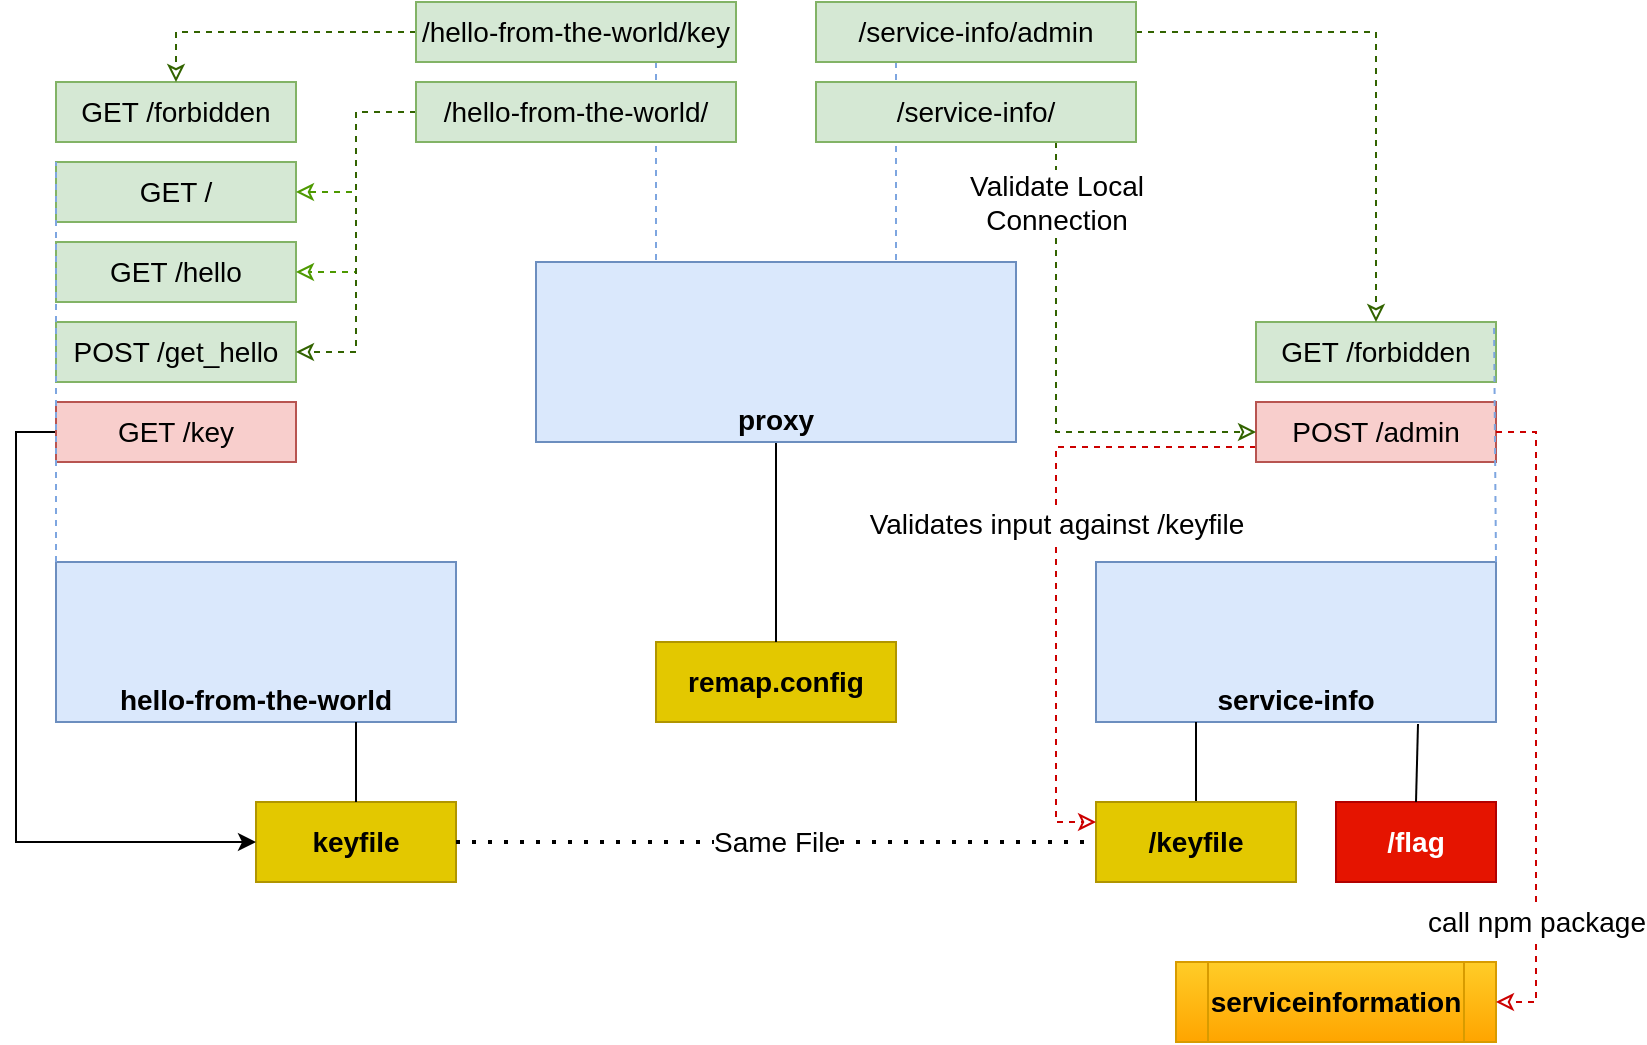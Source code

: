 <mxfile version="16.6.4" type="device"><diagram id="IQHMe1skAxFkZUN5owls" name="Page-1"><mxGraphModel dx="1036" dy="493" grid="1" gridSize="10" guides="1" tooltips="1" connect="1" arrows="1" fold="1" page="1" pageScale="1" pageWidth="850" pageHeight="1100" math="0" shadow="0"><root><mxCell id="0"/><mxCell id="1" parent="0"/><mxCell id="89Q4P0CaciUAzCpapgfD-12" value="" style="group" vertex="1" connectable="0" parent="1"><mxGeometry x="40" y="360" width="200" height="80" as="geometry"/></mxCell><mxCell id="89Q4P0CaciUAzCpapgfD-8" value="hello-from-the-world" style="rounded=0;whiteSpace=wrap;html=1;fontStyle=1;fontSize=14;verticalAlign=bottom;fillColor=#dae8fc;strokeColor=#6c8ebf;" vertex="1" parent="89Q4P0CaciUAzCpapgfD-12"><mxGeometry width="200" height="80" as="geometry"/></mxCell><mxCell id="89Q4P0CaciUAzCpapgfD-11" value="" style="shape=image;verticalLabelPosition=bottom;labelBackgroundColor=default;verticalAlign=top;aspect=fixed;imageAspect=0;image=https://upload.wikimedia.org/wikipedia/commons/1/1b/Nim-logo.png;" vertex="1" parent="89Q4P0CaciUAzCpapgfD-12"><mxGeometry x="63" y="4" width="71.27" height="54" as="geometry"/></mxCell><mxCell id="89Q4P0CaciUAzCpapgfD-43" value="remap.config" style="rounded=0;whiteSpace=wrap;html=1;fontSize=14;fillColor=#e3c800;strokeColor=#B09500;fontColor=#000000;fontStyle=1" vertex="1" parent="1"><mxGeometry x="340" y="400" width="120" height="40" as="geometry"/></mxCell><mxCell id="89Q4P0CaciUAzCpapgfD-47" value="" style="endArrow=none;html=1;rounded=0;fontSize=14;exitX=0.5;exitY=0;exitDx=0;exitDy=0;entryX=0.5;entryY=1;entryDx=0;entryDy=0;" edge="1" parent="1" source="89Q4P0CaciUAzCpapgfD-43" target="89Q4P0CaciUAzCpapgfD-4"><mxGeometry width="50" height="50" relative="1" as="geometry"><mxPoint x="380" y="320" as="sourcePoint"/><mxPoint x="430" y="270" as="targetPoint"/></mxGeometry></mxCell><mxCell id="89Q4P0CaciUAzCpapgfD-48" value="" style="group" vertex="1" connectable="0" parent="1"><mxGeometry x="560" y="360" width="200" height="80" as="geometry"/></mxCell><mxCell id="89Q4P0CaciUAzCpapgfD-18" value="service-info" style="rounded=0;whiteSpace=wrap;html=1;fontStyle=1;fontSize=14;verticalAlign=bottom;fillColor=#dae8fc;strokeColor=#6c8ebf;" vertex="1" parent="89Q4P0CaciUAzCpapgfD-48"><mxGeometry width="200" height="80" as="geometry"/></mxCell><mxCell id="89Q4P0CaciUAzCpapgfD-23" value="" style="shape=image;verticalLabelPosition=bottom;labelBackgroundColor=default;verticalAlign=top;aspect=fixed;imageAspect=0;image=https://upload.wikimedia.org/wikipedia/commons/thumb/d/d9/Node.js_logo.svg/1200px-Node.js_logo.svg.png;" vertex="1" parent="89Q4P0CaciUAzCpapgfD-48"><mxGeometry x="62.39" y="17" width="75.22" height="46" as="geometry"/></mxCell><mxCell id="89Q4P0CaciUAzCpapgfD-49" value="keyfile" style="rounded=0;whiteSpace=wrap;html=1;fontSize=14;fillColor=#e3c800;strokeColor=#B09500;fontColor=#000000;fontStyle=1" vertex="1" parent="1"><mxGeometry x="140" y="480" width="100" height="40" as="geometry"/></mxCell><mxCell id="89Q4P0CaciUAzCpapgfD-51" value="" style="endArrow=none;html=1;rounded=0;fontSize=14;exitX=0.5;exitY=0;exitDx=0;exitDy=0;entryX=0.75;entryY=1;entryDx=0;entryDy=0;" edge="1" parent="1" source="89Q4P0CaciUAzCpapgfD-49" target="89Q4P0CaciUAzCpapgfD-8"><mxGeometry width="50" height="50" relative="1" as="geometry"><mxPoint x="410" y="370" as="sourcePoint"/><mxPoint x="410" y="340" as="targetPoint"/></mxGeometry></mxCell><mxCell id="89Q4P0CaciUAzCpapgfD-52" value="" style="endArrow=none;html=1;rounded=0;fontSize=14;exitX=0.5;exitY=0;exitDx=0;exitDy=0;entryX=0.25;entryY=1;entryDx=0;entryDy=0;" edge="1" parent="1" source="89Q4P0CaciUAzCpapgfD-56" target="89Q4P0CaciUAzCpapgfD-18"><mxGeometry width="50" height="50" relative="1" as="geometry"><mxPoint x="660" y="480" as="sourcePoint"/><mxPoint x="150" y="450" as="targetPoint"/></mxGeometry></mxCell><mxCell id="89Q4P0CaciUAzCpapgfD-55" value="Same File" style="endArrow=none;dashed=1;html=1;dashPattern=1 3;strokeWidth=2;rounded=0;fontSize=14;entryX=0;entryY=0.5;entryDx=0;entryDy=0;exitX=1;exitY=0.5;exitDx=0;exitDy=0;" edge="1" parent="1" source="89Q4P0CaciUAzCpapgfD-49" target="89Q4P0CaciUAzCpapgfD-56"><mxGeometry width="50" height="50" relative="1" as="geometry"><mxPoint x="460" y="500" as="sourcePoint"/><mxPoint x="600" y="500" as="targetPoint"/></mxGeometry></mxCell><mxCell id="89Q4P0CaciUAzCpapgfD-56" value="/keyfile" style="rounded=0;whiteSpace=wrap;html=1;fontSize=14;fillColor=#e3c800;strokeColor=#B09500;fontColor=#000000;fontStyle=1" vertex="1" parent="1"><mxGeometry x="560" y="480" width="100" height="40" as="geometry"/></mxCell><mxCell id="89Q4P0CaciUAzCpapgfD-57" value="/flag" style="rounded=0;whiteSpace=wrap;html=1;fontSize=14;fillColor=#e51400;strokeColor=#B20000;fontStyle=1;fontColor=#ffffff;" vertex="1" parent="1"><mxGeometry x="680" y="480" width="80" height="40" as="geometry"/></mxCell><mxCell id="89Q4P0CaciUAzCpapgfD-58" value="" style="endArrow=none;html=1;rounded=0;fontSize=14;exitX=0.5;exitY=0;exitDx=0;exitDy=0;entryX=0.805;entryY=1.013;entryDx=0;entryDy=0;entryPerimeter=0;" edge="1" parent="1" source="89Q4P0CaciUAzCpapgfD-57" target="89Q4P0CaciUAzCpapgfD-18"><mxGeometry width="50" height="50" relative="1" as="geometry"><mxPoint x="620" y="490" as="sourcePoint"/><mxPoint x="760" y="460" as="targetPoint"/></mxGeometry></mxCell><mxCell id="89Q4P0CaciUAzCpapgfD-59" value="GET /" style="rounded=0;whiteSpace=wrap;html=1;fontSize=14;fillColor=#d5e8d4;strokeColor=#82b366;" vertex="1" parent="1"><mxGeometry x="40" y="160" width="120" height="30" as="geometry"/></mxCell><mxCell id="89Q4P0CaciUAzCpapgfD-61" value="GET /hello" style="rounded=0;whiteSpace=wrap;html=1;fontSize=14;fillColor=#d5e8d4;strokeColor=#82b366;" vertex="1" parent="1"><mxGeometry x="40" y="200" width="120" height="30" as="geometry"/></mxCell><mxCell id="89Q4P0CaciUAzCpapgfD-62" value="GET /forbidden" style="rounded=0;whiteSpace=wrap;html=1;fontSize=14;fillColor=#d5e8d4;strokeColor=#82b366;" vertex="1" parent="1"><mxGeometry x="40" y="120" width="120" height="30" as="geometry"/></mxCell><mxCell id="89Q4P0CaciUAzCpapgfD-70" style="edgeStyle=orthogonalEdgeStyle;rounded=0;orthogonalLoop=1;jettySize=auto;html=1;entryX=0;entryY=0.5;entryDx=0;entryDy=0;fontSize=14;exitX=0;exitY=0.5;exitDx=0;exitDy=0;" edge="1" parent="1" source="89Q4P0CaciUAzCpapgfD-63" target="89Q4P0CaciUAzCpapgfD-49"><mxGeometry relative="1" as="geometry"/></mxCell><mxCell id="89Q4P0CaciUAzCpapgfD-63" value="GET /key" style="rounded=0;whiteSpace=wrap;html=1;fontSize=14;fillColor=#f8cecc;strokeColor=#b85450;" vertex="1" parent="1"><mxGeometry x="40" y="280" width="120" height="30" as="geometry"/></mxCell><mxCell id="89Q4P0CaciUAzCpapgfD-65" value="POST /get_hello" style="rounded=0;whiteSpace=wrap;html=1;fontSize=14;fillColor=#d5e8d4;strokeColor=#82b366;" vertex="1" parent="1"><mxGeometry x="40" y="240" width="120" height="30" as="geometry"/></mxCell><mxCell id="89Q4P0CaciUAzCpapgfD-75" value="Validates input against /keyfile" style="edgeStyle=orthogonalEdgeStyle;rounded=0;orthogonalLoop=1;jettySize=auto;html=1;entryX=0;entryY=0.25;entryDx=0;entryDy=0;dashed=1;fontSize=14;startArrow=none;startFill=0;endArrow=classic;endFill=0;strokeColor=#CC0000;exitX=0;exitY=0.75;exitDx=0;exitDy=0;" edge="1" parent="1" source="89Q4P0CaciUAzCpapgfD-66" target="89Q4P0CaciUAzCpapgfD-56"><mxGeometry x="-0.106" relative="1" as="geometry"><mxPoint y="1" as="offset"/></mxGeometry></mxCell><mxCell id="89Q4P0CaciUAzCpapgfD-66" value="POST /admin" style="rounded=0;whiteSpace=wrap;html=1;fontSize=14;fillColor=#f8cecc;strokeColor=#b85450;" vertex="1" parent="1"><mxGeometry x="640" y="280" width="120" height="30" as="geometry"/></mxCell><mxCell id="89Q4P0CaciUAzCpapgfD-67" value="GET /forbidden" style="rounded=0;whiteSpace=wrap;html=1;fontSize=14;fillColor=#d5e8d4;strokeColor=#82b366;" vertex="1" parent="1"><mxGeometry x="640" y="240" width="120" height="30" as="geometry"/></mxCell><mxCell id="89Q4P0CaciUAzCpapgfD-72" value="" style="endArrow=none;html=1;rounded=0;fontSize=14;exitX=0;exitY=0;exitDx=0;exitDy=0;entryX=0;entryY=0;entryDx=0;entryDy=0;dashed=1;strokeColor=#7EA6E0;startArrow=none;startFill=0;" edge="1" parent="1" source="89Q4P0CaciUAzCpapgfD-8" target="89Q4P0CaciUAzCpapgfD-59"><mxGeometry width="50" height="50" relative="1" as="geometry"><mxPoint x="430" y="300" as="sourcePoint"/><mxPoint x="480" y="250" as="targetPoint"/></mxGeometry></mxCell><mxCell id="89Q4P0CaciUAzCpapgfD-74" value="" style="endArrow=none;html=1;rounded=0;fontSize=14;exitX=1;exitY=0;exitDx=0;exitDy=0;dashed=1;strokeColor=#7EA6E0;startArrow=none;startFill=0;" edge="1" parent="1" source="89Q4P0CaciUAzCpapgfD-18"><mxGeometry width="50" height="50" relative="1" as="geometry"><mxPoint x="759" y="255" as="sourcePoint"/><mxPoint x="759" y="240" as="targetPoint"/></mxGeometry></mxCell><mxCell id="89Q4P0CaciUAzCpapgfD-76" value="" style="group" vertex="1" connectable="0" parent="1"><mxGeometry x="280" y="210" width="240" height="90" as="geometry"/></mxCell><mxCell id="89Q4P0CaciUAzCpapgfD-4" value="proxy" style="rounded=0;whiteSpace=wrap;html=1;fontStyle=1;verticalAlign=bottom;fontSize=14;fillColor=#dae8fc;strokeColor=#6c8ebf;" vertex="1" parent="89Q4P0CaciUAzCpapgfD-76"><mxGeometry width="240" height="90" as="geometry"/></mxCell><mxCell id="89Q4P0CaciUAzCpapgfD-6" value="" style="shape=image;verticalLabelPosition=bottom;labelBackgroundColor=default;verticalAlign=top;aspect=fixed;imageAspect=0;image=https://trafficserver.apache.org/images/press/ts_logo_tm_380x73.png;" vertex="1" parent="89Q4P0CaciUAzCpapgfD-76"><mxGeometry x="19.2" y="24.93" width="201.6" height="38.525" as="geometry"/></mxCell><mxCell id="89Q4P0CaciUAzCpapgfD-81" style="edgeStyle=orthogonalEdgeStyle;rounded=0;orthogonalLoop=1;jettySize=auto;html=1;entryX=0.5;entryY=0;entryDx=0;entryDy=0;dashed=1;fontSize=14;startArrow=none;startFill=0;endArrow=classic;endFill=0;strokeColor=#326300;" edge="1" parent="1" source="89Q4P0CaciUAzCpapgfD-78" target="89Q4P0CaciUAzCpapgfD-62"><mxGeometry relative="1" as="geometry"/></mxCell><mxCell id="89Q4P0CaciUAzCpapgfD-90" style="edgeStyle=orthogonalEdgeStyle;rounded=0;orthogonalLoop=1;jettySize=auto;html=1;entryX=0.25;entryY=0;entryDx=0;entryDy=0;dashed=1;fontSize=14;startArrow=none;startFill=0;endArrow=none;endFill=0;strokeColor=#7EA6E0;exitX=0.75;exitY=1;exitDx=0;exitDy=0;" edge="1" parent="1" source="89Q4P0CaciUAzCpapgfD-78" target="89Q4P0CaciUAzCpapgfD-4"><mxGeometry relative="1" as="geometry"/></mxCell><mxCell id="89Q4P0CaciUAzCpapgfD-78" value="/hello-from-the-world/key" style="rounded=0;whiteSpace=wrap;html=1;fontSize=14;fillColor=#d5e8d4;strokeColor=#82b366;" vertex="1" parent="1"><mxGeometry x="220" y="80" width="160" height="30" as="geometry"/></mxCell><mxCell id="89Q4P0CaciUAzCpapgfD-82" style="edgeStyle=orthogonalEdgeStyle;rounded=0;orthogonalLoop=1;jettySize=auto;html=1;entryX=1;entryY=0.5;entryDx=0;entryDy=0;dashed=1;fontSize=14;startArrow=none;startFill=0;endArrow=classic;endFill=0;strokeColor=#4D9900;" edge="1" parent="1" source="89Q4P0CaciUAzCpapgfD-79" target="89Q4P0CaciUAzCpapgfD-59"><mxGeometry relative="1" as="geometry"/></mxCell><mxCell id="89Q4P0CaciUAzCpapgfD-83" style="edgeStyle=orthogonalEdgeStyle;rounded=0;orthogonalLoop=1;jettySize=auto;html=1;entryX=1;entryY=0.5;entryDx=0;entryDy=0;dashed=1;fontSize=14;startArrow=none;startFill=0;endArrow=classic;endFill=0;strokeColor=#4D9900;" edge="1" parent="1" source="89Q4P0CaciUAzCpapgfD-79" target="89Q4P0CaciUAzCpapgfD-61"><mxGeometry relative="1" as="geometry"/></mxCell><mxCell id="89Q4P0CaciUAzCpapgfD-84" style="edgeStyle=orthogonalEdgeStyle;rounded=0;orthogonalLoop=1;jettySize=auto;html=1;exitX=0;exitY=0.5;exitDx=0;exitDy=0;entryX=1;entryY=0.5;entryDx=0;entryDy=0;dashed=1;fontSize=14;startArrow=none;startFill=0;endArrow=classic;endFill=0;strokeColor=#326300;" edge="1" parent="1" source="89Q4P0CaciUAzCpapgfD-79" target="89Q4P0CaciUAzCpapgfD-65"><mxGeometry relative="1" as="geometry"/></mxCell><mxCell id="89Q4P0CaciUAzCpapgfD-79" value="/hello-from-the-world/" style="rounded=0;whiteSpace=wrap;html=1;fontSize=14;fillColor=#d5e8d4;strokeColor=#82b366;" vertex="1" parent="1"><mxGeometry x="220" y="120" width="160" height="30" as="geometry"/></mxCell><mxCell id="89Q4P0CaciUAzCpapgfD-87" style="edgeStyle=orthogonalEdgeStyle;rounded=0;orthogonalLoop=1;jettySize=auto;html=1;dashed=1;fontSize=14;startArrow=none;startFill=0;endArrow=classic;endFill=0;strokeColor=#326300;" edge="1" parent="1" source="89Q4P0CaciUAzCpapgfD-85" target="89Q4P0CaciUAzCpapgfD-67"><mxGeometry relative="1" as="geometry"/></mxCell><mxCell id="89Q4P0CaciUAzCpapgfD-91" style="edgeStyle=orthogonalEdgeStyle;rounded=0;orthogonalLoop=1;jettySize=auto;html=1;entryX=0.75;entryY=0;entryDx=0;entryDy=0;dashed=1;fontSize=14;startArrow=none;startFill=0;endArrow=none;endFill=0;strokeColor=#7EA6E0;exitX=0.25;exitY=1;exitDx=0;exitDy=0;" edge="1" parent="1" source="89Q4P0CaciUAzCpapgfD-85" target="89Q4P0CaciUAzCpapgfD-4"><mxGeometry relative="1" as="geometry"/></mxCell><mxCell id="89Q4P0CaciUAzCpapgfD-85" value="/service-info/admin" style="rounded=0;whiteSpace=wrap;html=1;fontSize=14;fillColor=#d5e8d4;strokeColor=#82b366;" vertex="1" parent="1"><mxGeometry x="420" y="80" width="160" height="30" as="geometry"/></mxCell><mxCell id="89Q4P0CaciUAzCpapgfD-88" value="Validate Local&lt;br&gt;Connection" style="edgeStyle=orthogonalEdgeStyle;rounded=0;orthogonalLoop=1;jettySize=auto;html=1;exitX=0.75;exitY=1;exitDx=0;exitDy=0;entryX=0;entryY=0.5;entryDx=0;entryDy=0;dashed=1;fontSize=14;startArrow=none;startFill=0;endArrow=classic;endFill=0;strokeColor=#326300;" edge="1" parent="1" source="89Q4P0CaciUAzCpapgfD-86" target="89Q4P0CaciUAzCpapgfD-66"><mxGeometry x="-0.755" relative="1" as="geometry"><mxPoint as="offset"/></mxGeometry></mxCell><mxCell id="89Q4P0CaciUAzCpapgfD-86" value="/service-info/" style="rounded=0;whiteSpace=wrap;html=1;fontSize=14;fillColor=#d5e8d4;strokeColor=#82b366;" vertex="1" parent="1"><mxGeometry x="420" y="120" width="160" height="30" as="geometry"/></mxCell><mxCell id="89Q4P0CaciUAzCpapgfD-92" value="serviceinformation" style="shape=process;whiteSpace=wrap;html=1;backgroundOutline=1;fontSize=14;fillColor=#ffcd28;strokeColor=#d79b00;gradientColor=#ffa500;fontStyle=1" vertex="1" parent="1"><mxGeometry x="600" y="560" width="160" height="40" as="geometry"/></mxCell><mxCell id="89Q4P0CaciUAzCpapgfD-94" value="call npm package" style="edgeStyle=orthogonalEdgeStyle;rounded=0;orthogonalLoop=1;jettySize=auto;html=1;entryX=1;entryY=0.5;entryDx=0;entryDy=0;dashed=1;fontSize=14;startArrow=none;startFill=0;endArrow=classic;endFill=0;strokeColor=#CC0000;exitX=1;exitY=0.5;exitDx=0;exitDy=0;" edge="1" parent="1" source="89Q4P0CaciUAzCpapgfD-66" target="89Q4P0CaciUAzCpapgfD-92"><mxGeometry x="0.631" relative="1" as="geometry"><mxPoint x="650" y="312.5" as="sourcePoint"/><mxPoint x="570" y="500" as="targetPoint"/><mxPoint as="offset"/></mxGeometry></mxCell></root></mxGraphModel></diagram></mxfile>